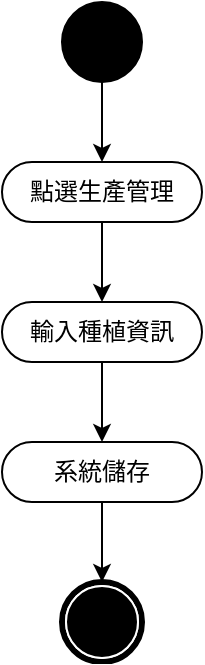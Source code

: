 <mxfile version="12.9.13" type="device"><diagram id="js90Vb5v7zjZV3ZgMoA7" name="第1頁"><mxGraphModel dx="1086" dy="806" grid="1" gridSize="10" guides="1" tooltips="1" connect="1" arrows="1" fold="1" page="1" pageScale="1" pageWidth="827" pageHeight="1169" math="0" shadow="0"><root><mxCell id="0"/><mxCell id="1" parent="0"/><mxCell id="uRuwlGgeTc0DHiwNz7TE-1" style="edgeStyle=orthogonalEdgeStyle;rounded=0;orthogonalLoop=1;jettySize=auto;html=1;entryX=0.5;entryY=0;entryDx=0;entryDy=0;" parent="1" source="uRuwlGgeTc0DHiwNz7TE-2" target="uRuwlGgeTc0DHiwNz7TE-4" edge="1"><mxGeometry relative="1" as="geometry"/></mxCell><mxCell id="uRuwlGgeTc0DHiwNz7TE-2" value="" style="ellipse;whiteSpace=wrap;html=1;rounded=0;shadow=0;comic=0;labelBackgroundColor=none;strokeWidth=1;fillColor=#000000;fontFamily=Verdana;fontSize=12;align=center;" parent="1" vertex="1"><mxGeometry x="394" y="180" width="40" height="40" as="geometry"/></mxCell><mxCell id="uRuwlGgeTc0DHiwNz7TE-4" value="點選生產管理" style="rounded=1;whiteSpace=wrap;html=1;shadow=0;comic=0;labelBackgroundColor=none;strokeWidth=1;fontFamily=Verdana;fontSize=12;align=center;arcSize=50;" parent="1" vertex="1"><mxGeometry x="364" y="260" width="100" height="30" as="geometry"/></mxCell><mxCell id="uRuwlGgeTc0DHiwNz7TE-5" style="edgeStyle=orthogonalEdgeStyle;rounded=0;orthogonalLoop=1;jettySize=auto;html=1;entryX=0.5;entryY=0;entryDx=0;entryDy=0;exitX=0.5;exitY=1;exitDx=0;exitDy=0;" parent="1" source="uRuwlGgeTc0DHiwNz7TE-4" target="uRuwlGgeTc0DHiwNz7TE-16" edge="1"><mxGeometry relative="1" as="geometry"><mxPoint x="341" y="315" as="sourcePoint"/><mxPoint x="414" y="320" as="targetPoint"/></mxGeometry></mxCell><mxCell id="uRuwlGgeTc0DHiwNz7TE-12" value="" style="shape=mxgraph.bpmn.shape;html=1;verticalLabelPosition=bottom;labelBackgroundColor=#ffffff;verticalAlign=top;perimeter=ellipsePerimeter;outline=end;symbol=terminate;rounded=0;shadow=0;comic=0;strokeWidth=1;fontFamily=Verdana;fontSize=12;align=center;" parent="1" vertex="1"><mxGeometry x="394" y="470" width="40" height="40" as="geometry"/></mxCell><mxCell id="uRuwlGgeTc0DHiwNz7TE-15" style="edgeStyle=orthogonalEdgeStyle;rounded=0;orthogonalLoop=1;jettySize=auto;html=1;entryX=0.5;entryY=0;entryDx=0;entryDy=0;" parent="1" source="uRuwlGgeTc0DHiwNz7TE-16" target="uRuwlGgeTc0DHiwNz7TE-41" edge="1"><mxGeometry relative="1" as="geometry"><mxPoint x="414" y="390" as="targetPoint"/></mxGeometry></mxCell><mxCell id="uRuwlGgeTc0DHiwNz7TE-16" value="輸入種植資訊" style="rounded=1;whiteSpace=wrap;html=1;shadow=0;comic=0;labelBackgroundColor=none;strokeWidth=1;fontFamily=Verdana;fontSize=12;align=center;arcSize=50;" parent="1" vertex="1"><mxGeometry x="364" y="330" width="100" height="30" as="geometry"/></mxCell><mxCell id="uRuwlGgeTc0DHiwNz7TE-42" style="edgeStyle=orthogonalEdgeStyle;rounded=0;orthogonalLoop=1;jettySize=auto;html=1;entryX=0.5;entryY=0;entryDx=0;entryDy=0;" parent="1" source="uRuwlGgeTc0DHiwNz7TE-41" target="uRuwlGgeTc0DHiwNz7TE-12" edge="1"><mxGeometry relative="1" as="geometry"/></mxCell><mxCell id="uRuwlGgeTc0DHiwNz7TE-41" value="系統儲存" style="rounded=1;whiteSpace=wrap;html=1;shadow=0;comic=0;labelBackgroundColor=none;strokeWidth=1;fontFamily=Verdana;fontSize=12;align=center;arcSize=50;" parent="1" vertex="1"><mxGeometry x="364" y="400" width="100" height="30" as="geometry"/></mxCell></root></mxGraphModel></diagram></mxfile>
